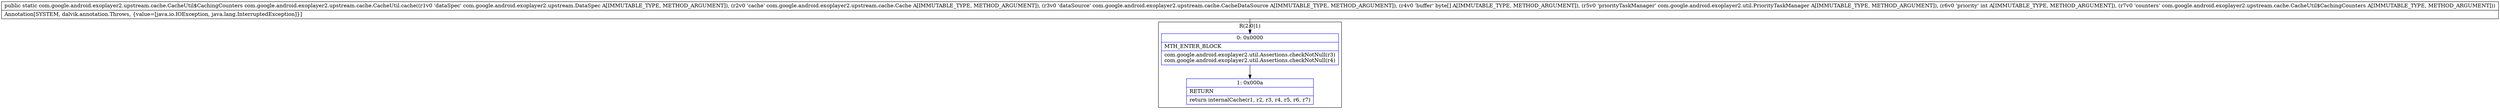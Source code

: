 digraph "CFG forcom.google.android.exoplayer2.upstream.cache.CacheUtil.cache(Lcom\/google\/android\/exoplayer2\/upstream\/DataSpec;Lcom\/google\/android\/exoplayer2\/upstream\/cache\/Cache;Lcom\/google\/android\/exoplayer2\/upstream\/cache\/CacheDataSource;[BLcom\/google\/android\/exoplayer2\/util\/PriorityTaskManager;ILcom\/google\/android\/exoplayer2\/upstream\/cache\/CacheUtil$CachingCounters;)Lcom\/google\/android\/exoplayer2\/upstream\/cache\/CacheUtil$CachingCounters;" {
subgraph cluster_Region_1544114775 {
label = "R(2:0|1)";
node [shape=record,color=blue];
Node_0 [shape=record,label="{0\:\ 0x0000|MTH_ENTER_BLOCK\l|com.google.android.exoplayer2.util.Assertions.checkNotNull(r3)\lcom.google.android.exoplayer2.util.Assertions.checkNotNull(r4)\l}"];
Node_1 [shape=record,label="{1\:\ 0x000a|RETURN\l|return internalCache(r1, r2, r3, r4, r5, r6, r7)\l}"];
}
MethodNode[shape=record,label="{public static com.google.android.exoplayer2.upstream.cache.CacheUtil$CachingCounters com.google.android.exoplayer2.upstream.cache.CacheUtil.cache((r1v0 'dataSpec' com.google.android.exoplayer2.upstream.DataSpec A[IMMUTABLE_TYPE, METHOD_ARGUMENT]), (r2v0 'cache' com.google.android.exoplayer2.upstream.cache.Cache A[IMMUTABLE_TYPE, METHOD_ARGUMENT]), (r3v0 'dataSource' com.google.android.exoplayer2.upstream.cache.CacheDataSource A[IMMUTABLE_TYPE, METHOD_ARGUMENT]), (r4v0 'buffer' byte[] A[IMMUTABLE_TYPE, METHOD_ARGUMENT]), (r5v0 'priorityTaskManager' com.google.android.exoplayer2.util.PriorityTaskManager A[IMMUTABLE_TYPE, METHOD_ARGUMENT]), (r6v0 'priority' int A[IMMUTABLE_TYPE, METHOD_ARGUMENT]), (r7v0 'counters' com.google.android.exoplayer2.upstream.cache.CacheUtil$CachingCounters A[IMMUTABLE_TYPE, METHOD_ARGUMENT]))  | Annotation[SYSTEM, dalvik.annotation.Throws, \{value=[java.io.IOException, java.lang.InterruptedException]\}]\l}"];
MethodNode -> Node_0;
Node_0 -> Node_1;
}

